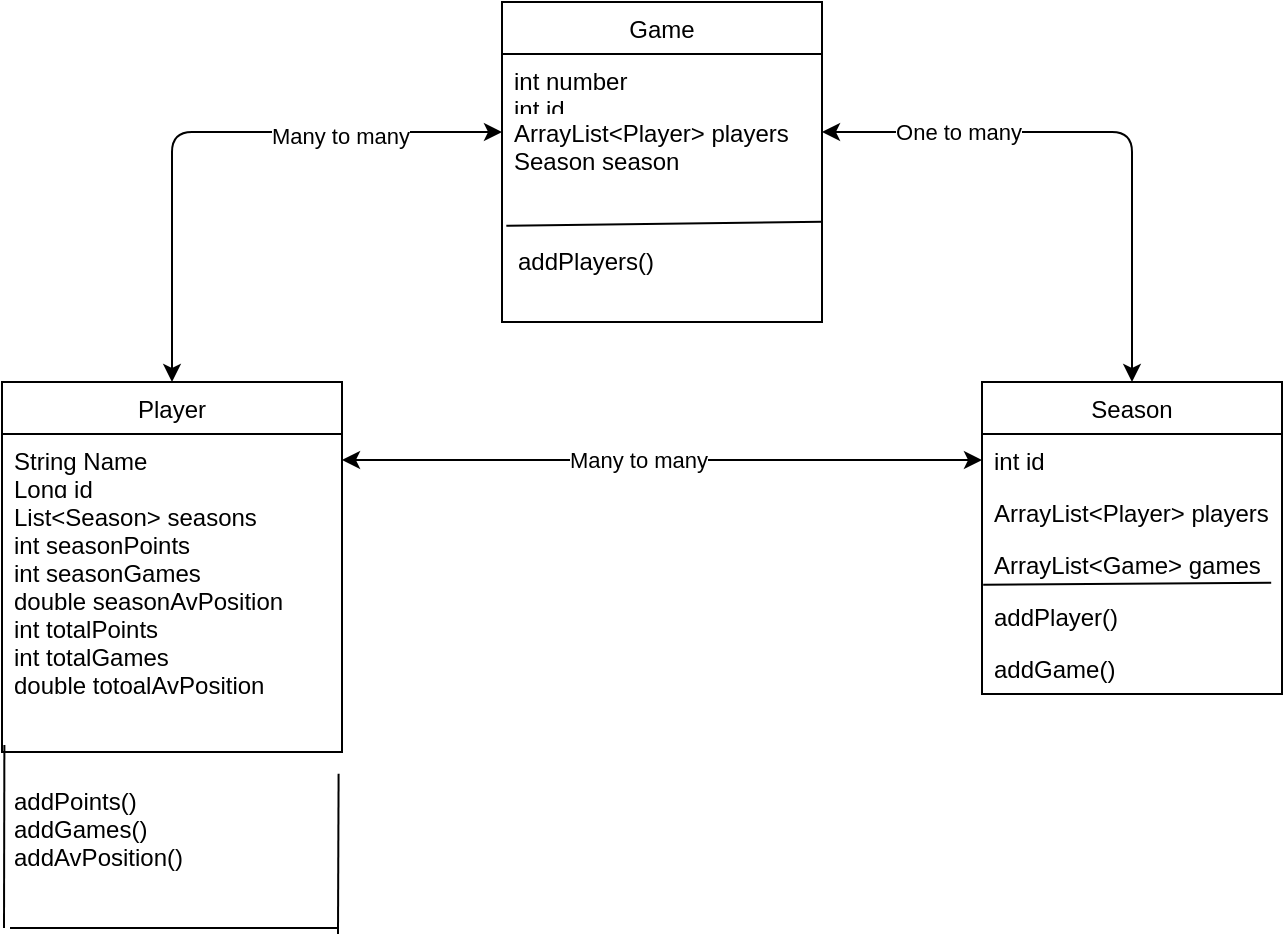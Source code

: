 <mxfile>
    <diagram id="Jx3qp3g_hHtAH7TF0OZb" name="Page-1">
        <mxGraphModel dx="587" dy="304" grid="0" gridSize="10" guides="1" tooltips="1" connect="1" arrows="1" fold="1" page="0" pageScale="1" pageWidth="827" pageHeight="1169" math="0" shadow="0">
            <root>
                <mxCell id="0"/>
                <mxCell id="1" parent="0"/>
                <mxCell id="2" value="Player" style="swimlane;fontStyle=0;childLayout=stackLayout;horizontal=1;startSize=26;fillColor=none;horizontalStack=0;resizeParent=1;resizeParentMax=0;resizeLast=0;collapsible=1;marginBottom=0;" parent="1" vertex="1">
                    <mxGeometry x="60" y="210" width="170" height="185" as="geometry">
                        <mxRectangle x="130" y="210" width="70" height="26" as="alternateBounds"/>
                    </mxGeometry>
                </mxCell>
                <mxCell id="3" value="String Name&#10;Long id" style="text;strokeColor=none;fillColor=none;align=left;verticalAlign=top;spacingLeft=4;spacingRight=4;overflow=hidden;rotatable=0;points=[[0,0.5],[1,0.5]];portConstraint=eastwest;" parent="2" vertex="1">
                    <mxGeometry y="26" width="170" height="28" as="geometry"/>
                </mxCell>
                <mxCell id="5" value="List&lt;Season&gt; seasons&#10;int seasonPoints&#10;int seasonGames&#10;double seasonAvPosition&#10;int totalPoints&#10;int totalGames&#10;double totoalAvPosition" style="text;strokeColor=none;fillColor=none;align=left;verticalAlign=top;spacingLeft=4;spacingRight=4;overflow=hidden;rotatable=0;points=[[0,0.5],[1,0.5]];portConstraint=eastwest;" parent="2" vertex="1">
                    <mxGeometry y="54" width="170" height="131" as="geometry"/>
                </mxCell>
                <mxCell id="6" value="Season" style="swimlane;fontStyle=0;childLayout=stackLayout;horizontal=1;startSize=26;fillColor=none;horizontalStack=0;resizeParent=1;resizeParentMax=0;resizeLast=0;collapsible=1;marginBottom=0;" parent="1" vertex="1">
                    <mxGeometry x="550" y="210" width="150" height="156" as="geometry"/>
                </mxCell>
                <mxCell id="38" value="int id" style="text;strokeColor=none;fillColor=none;align=left;verticalAlign=top;spacingLeft=4;spacingRight=4;overflow=hidden;rotatable=0;points=[[0,0.5],[1,0.5]];portConstraint=eastwest;" parent="6" vertex="1">
                    <mxGeometry y="26" width="150" height="26" as="geometry"/>
                </mxCell>
                <mxCell id="30" value="ArrayList&lt;Player&gt; players" style="text;strokeColor=none;fillColor=none;align=left;verticalAlign=top;spacingLeft=4;spacingRight=4;overflow=hidden;rotatable=0;points=[[0,0.5],[1,0.5]];portConstraint=eastwest;" parent="6" vertex="1">
                    <mxGeometry y="52" width="150" height="26" as="geometry"/>
                </mxCell>
                <mxCell id="8" value="ArrayList&lt;Game&gt; games" style="text;strokeColor=none;fillColor=none;align=left;verticalAlign=top;spacingLeft=4;spacingRight=4;overflow=hidden;rotatable=0;points=[[0,0.5],[1,0.5]];portConstraint=eastwest;" parent="6" vertex="1">
                    <mxGeometry y="78" width="150" height="26" as="geometry"/>
                </mxCell>
                <mxCell id="9" value="addPlayer()" style="text;strokeColor=none;fillColor=none;align=left;verticalAlign=top;spacingLeft=4;spacingRight=4;overflow=hidden;rotatable=0;points=[[0,0.5],[1,0.5]];portConstraint=eastwest;" parent="6" vertex="1">
                    <mxGeometry y="104" width="150" height="26" as="geometry"/>
                </mxCell>
                <mxCell id="24" value="" style="endArrow=none;html=1;exitX=0.004;exitY=-0.102;exitDx=0;exitDy=0;exitPerimeter=0;entryX=0.964;entryY=-0.141;entryDx=0;entryDy=0;entryPerimeter=0;" parent="6" source="9" target="9" edge="1">
                    <mxGeometry width="50" height="50" relative="1" as="geometry">
                        <mxPoint x="-90" y="320" as="sourcePoint"/>
                        <mxPoint x="150" y="76" as="targetPoint"/>
                    </mxGeometry>
                </mxCell>
                <mxCell id="29" value="addGame()" style="text;strokeColor=none;fillColor=none;align=left;verticalAlign=top;spacingLeft=4;spacingRight=4;overflow=hidden;rotatable=0;points=[[0,0.5],[1,0.5]];portConstraint=eastwest;" parent="6" vertex="1">
                    <mxGeometry y="130" width="150" height="26" as="geometry"/>
                </mxCell>
                <mxCell id="11" value="" style="endArrow=classic;startArrow=classic;html=1;exitX=1;exitY=0.5;exitDx=0;exitDy=0;entryX=0;entryY=0.5;entryDx=0;entryDy=0;" parent="1" edge="1">
                    <mxGeometry width="50" height="50" relative="1" as="geometry">
                        <mxPoint x="230" y="249" as="sourcePoint"/>
                        <mxPoint x="550" y="249" as="targetPoint"/>
                    </mxGeometry>
                </mxCell>
                <mxCell id="12" value="Many to many" style="edgeLabel;html=1;align=center;verticalAlign=middle;resizable=0;points=[];" parent="11" vertex="1" connectable="0">
                    <mxGeometry x="-0.184" y="2" relative="1" as="geometry">
                        <mxPoint x="17" y="2" as="offset"/>
                    </mxGeometry>
                </mxCell>
                <mxCell id="25" value="Game" style="swimlane;fontStyle=0;childLayout=stackLayout;horizontal=1;startSize=26;fillColor=none;horizontalStack=0;resizeParent=1;resizeParentMax=0;resizeLast=0;collapsible=1;marginBottom=0;" parent="1" vertex="1">
                    <mxGeometry x="310" y="20" width="160" height="160" as="geometry"/>
                </mxCell>
                <mxCell id="37" value="int number&#10;int id" style="text;strokeColor=none;fillColor=none;align=left;verticalAlign=top;spacingLeft=4;spacingRight=4;overflow=hidden;rotatable=0;points=[[0,0.5],[1,0.5]];portConstraint=eastwest;" parent="25" vertex="1">
                    <mxGeometry y="26" width="160" height="26" as="geometry"/>
                </mxCell>
                <mxCell id="39" value="ArrayList&lt;Player&gt; players&#10;Season season" style="text;strokeColor=none;fillColor=none;align=left;verticalAlign=top;spacingLeft=4;spacingRight=4;overflow=hidden;rotatable=0;points=[[0,0.5],[1,0.5]];portConstraint=eastwest;" parent="25" vertex="1">
                    <mxGeometry y="52" width="160" height="108" as="geometry"/>
                </mxCell>
                <mxCell id="32" value="" style="endArrow=classic;startArrow=classic;html=1;exitX=0.5;exitY=0;exitDx=0;exitDy=0;entryX=0;entryY=0.5;entryDx=0;entryDy=0;" parent="1" source="2" edge="1">
                    <mxGeometry width="50" height="50" relative="1" as="geometry">
                        <mxPoint x="390" y="250" as="sourcePoint"/>
                        <mxPoint x="310" y="85" as="targetPoint"/>
                        <Array as="points">
                            <mxPoint x="145" y="85"/>
                        </Array>
                    </mxGeometry>
                </mxCell>
                <mxCell id="35" value="Many to many" style="edgeLabel;html=1;align=center;verticalAlign=middle;resizable=0;points=[];" parent="32" vertex="1" connectable="0">
                    <mxGeometry x="0.44" y="-2" relative="1" as="geometry">
                        <mxPoint as="offset"/>
                    </mxGeometry>
                </mxCell>
                <mxCell id="33" value="" style="endArrow=classic;startArrow=classic;html=1;entryX=0.5;entryY=0;entryDx=0;entryDy=0;exitX=1;exitY=0.5;exitDx=0;exitDy=0;" parent="1" target="6" edge="1">
                    <mxGeometry width="50" height="50" relative="1" as="geometry">
                        <mxPoint x="470" y="85" as="sourcePoint"/>
                        <mxPoint x="440" y="200" as="targetPoint"/>
                        <Array as="points">
                            <mxPoint x="625" y="85"/>
                        </Array>
                    </mxGeometry>
                </mxCell>
                <mxCell id="34" value="One to many" style="edgeLabel;html=1;align=center;verticalAlign=middle;resizable=0;points=[];" parent="33" vertex="1" connectable="0">
                    <mxGeometry x="-0.515" relative="1" as="geometry">
                        <mxPoint as="offset"/>
                    </mxGeometry>
                </mxCell>
                <mxCell id="22" value="addPoints()&#10;addGames()&#10;addAvPosition()" style="text;strokeColor=none;fillColor=none;align=left;verticalAlign=top;spacingLeft=4;spacingRight=4;overflow=hidden;rotatable=0;points=[[0,0.5],[1,0.5]];portConstraint=eastwest;" parent="1" vertex="1">
                    <mxGeometry x="60" y="406" width="170" height="61" as="geometry"/>
                </mxCell>
                <mxCell id="23" value="" style="endArrow=none;html=1;" parent="1" edge="1">
                    <mxGeometry width="50" height="50" relative="1" as="geometry">
                        <mxPoint x="64" y="483" as="sourcePoint"/>
                        <mxPoint x="228" y="483" as="targetPoint"/>
                        <Array as="points"/>
                    </mxGeometry>
                </mxCell>
                <mxCell id="41" value="" style="endArrow=none;html=1;entryX=0.99;entryY=1.083;entryDx=0;entryDy=0;entryPerimeter=0;" edge="1" parent="1" target="5">
                    <mxGeometry width="50" height="50" relative="1" as="geometry">
                        <mxPoint x="228" y="486" as="sourcePoint"/>
                        <mxPoint x="334" y="189" as="targetPoint"/>
                    </mxGeometry>
                </mxCell>
                <mxCell id="42" value="" style="endArrow=none;html=1;exitX=0.007;exitY=0.973;exitDx=0;exitDy=0;exitPerimeter=0;" edge="1" parent="1" source="5">
                    <mxGeometry width="50" height="50" relative="1" as="geometry">
                        <mxPoint x="287" y="257" as="sourcePoint"/>
                        <mxPoint x="61" y="483" as="targetPoint"/>
                    </mxGeometry>
                </mxCell>
                <mxCell id="28" value="addPlayers()" style="text;strokeColor=none;fillColor=none;align=left;verticalAlign=top;spacingLeft=4;spacingRight=4;overflow=hidden;rotatable=0;points=[[0,0.5],[1,0.5]];portConstraint=eastwest;" parent="1" vertex="1">
                    <mxGeometry x="312" y="136" width="160" height="56" as="geometry"/>
                </mxCell>
                <mxCell id="40" value="" style="endArrow=none;html=1;exitX=0.001;exitY=-0.074;exitDx=0;exitDy=0;exitPerimeter=0;entryX=0.99;entryY=-0.109;entryDx=0;entryDy=0;entryPerimeter=0;" parent="1" source="28" target="28" edge="1">
                    <mxGeometry width="50" height="50" relative="1" as="geometry">
                        <mxPoint x="628.6" y="113.008" as="sourcePoint"/>
                        <mxPoint x="765.66" y="113.008" as="targetPoint"/>
                    </mxGeometry>
                </mxCell>
            </root>
        </mxGraphModel>
    </diagram>
</mxfile>